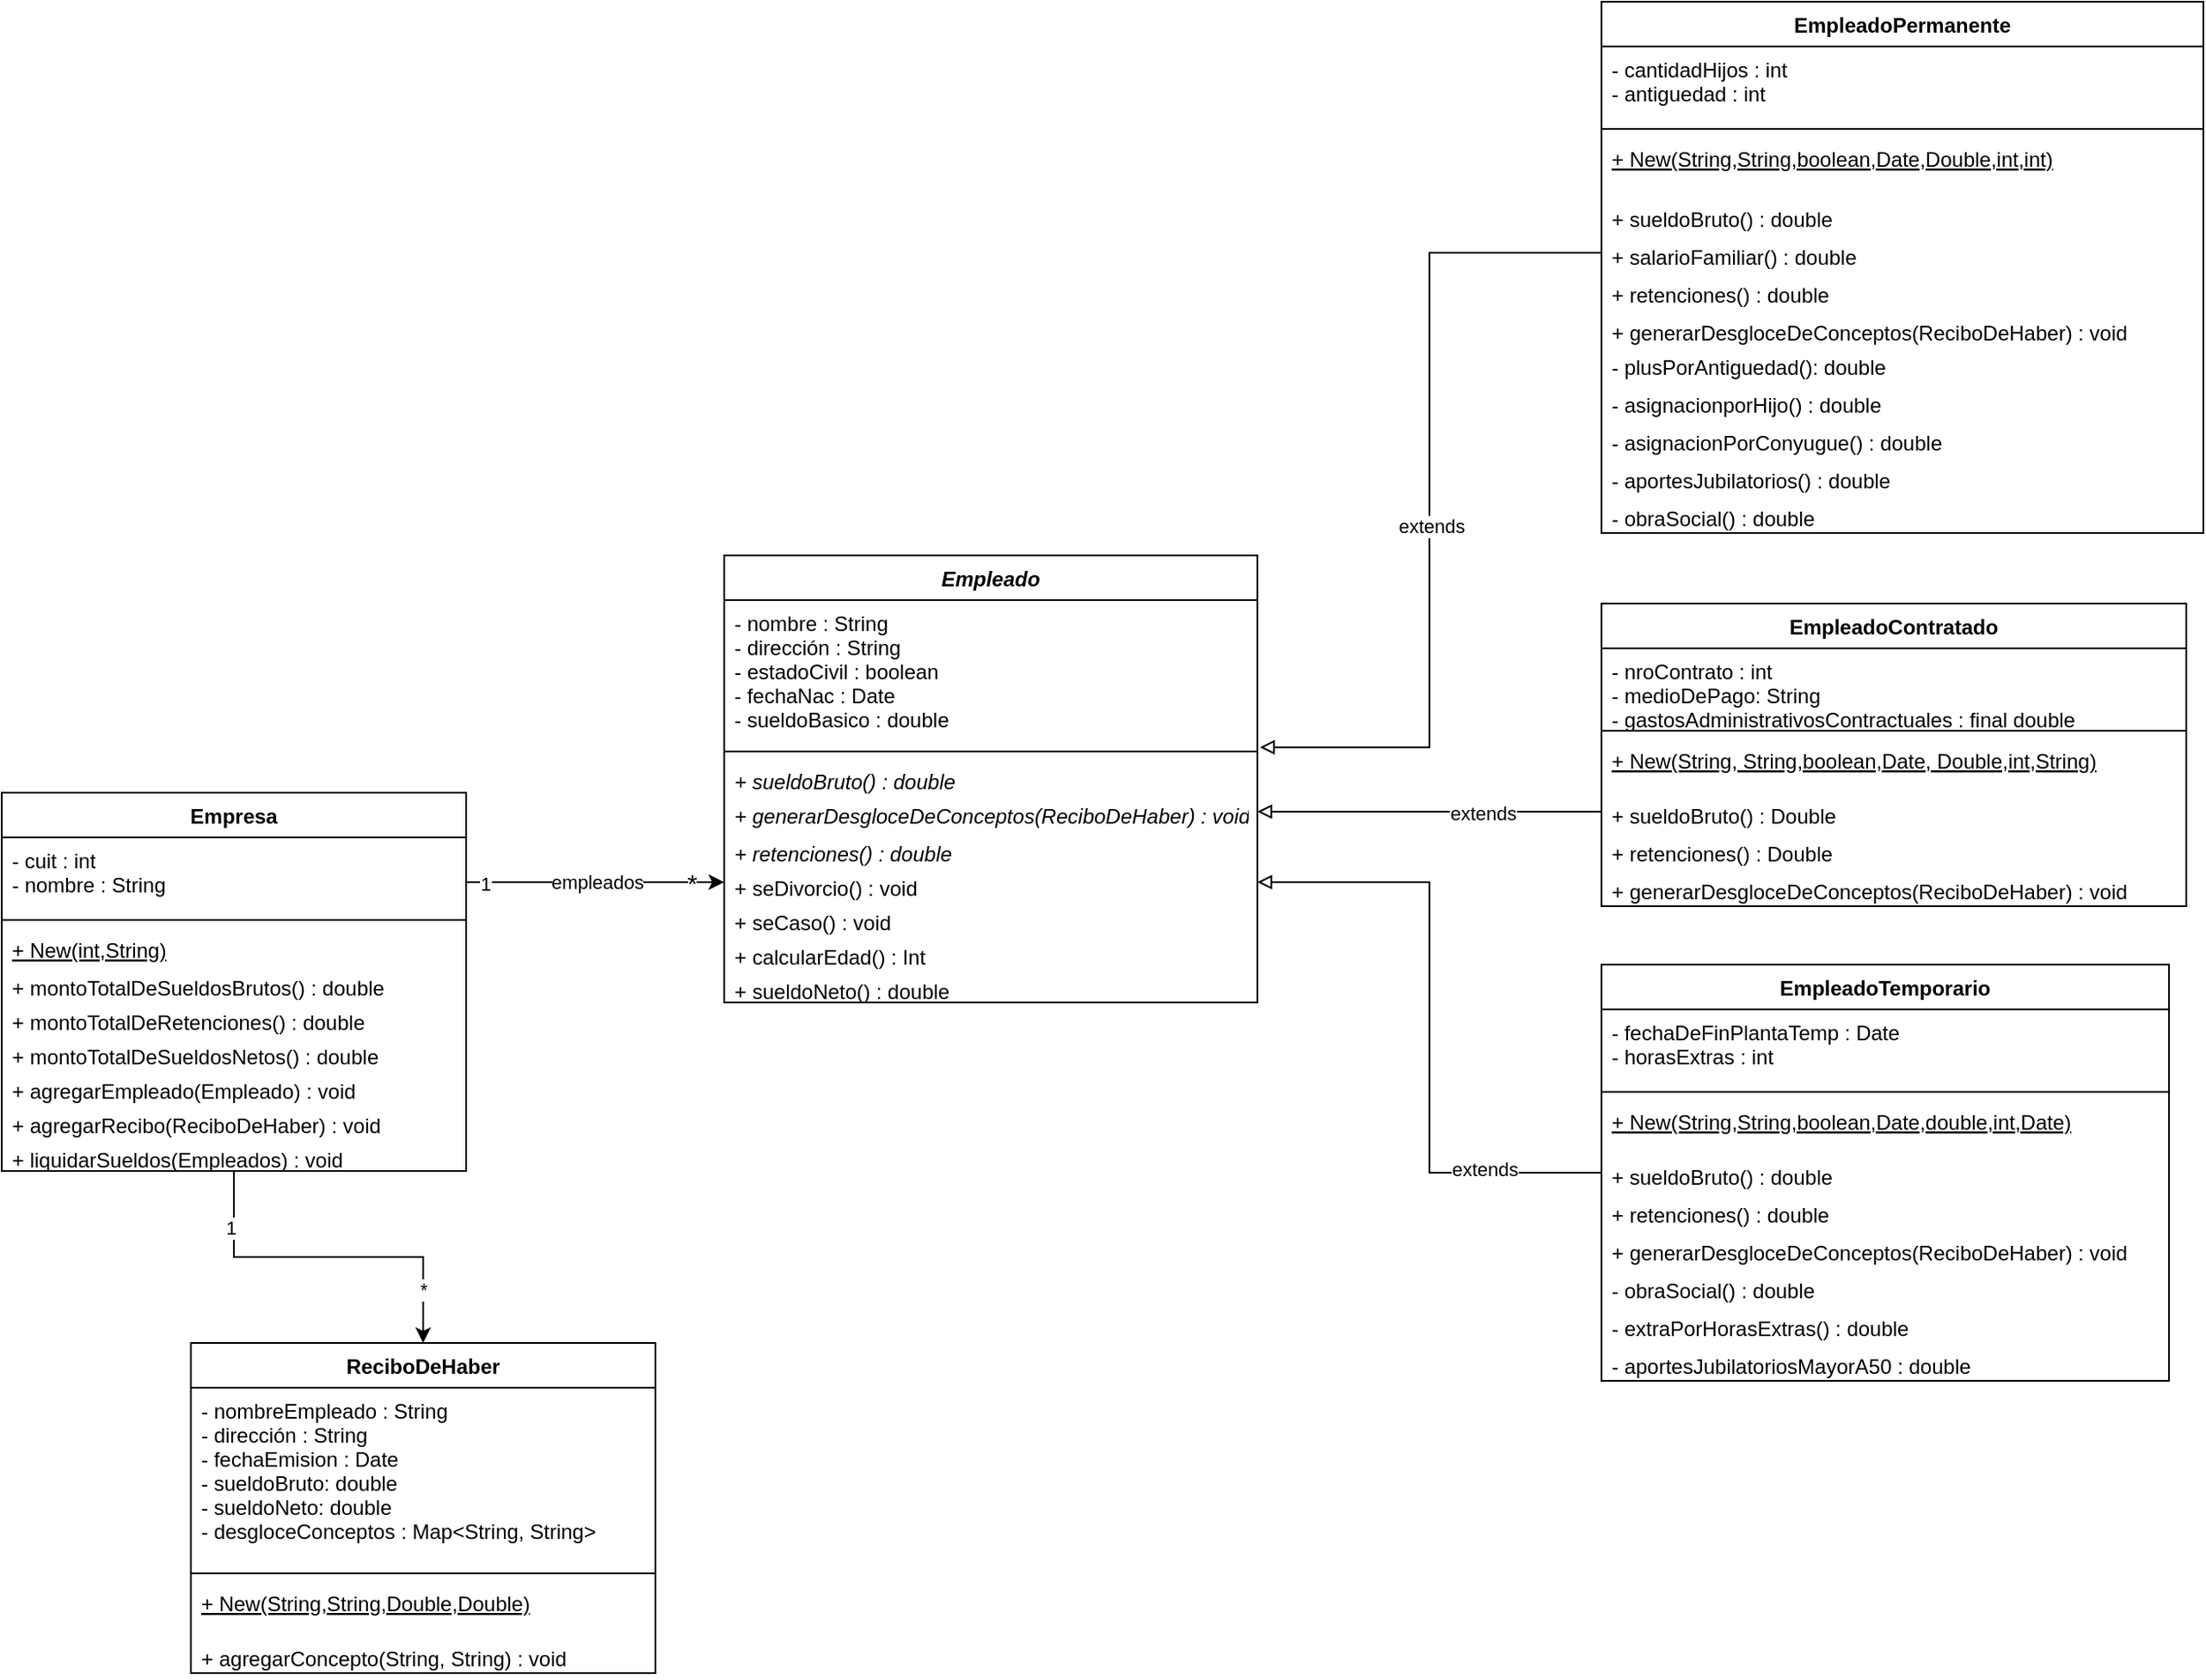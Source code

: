 <mxfile version="15.2.9" type="device"><diagram id="C5RBs43oDa-KdzZeNtuy" name="Page-1"><mxGraphModel dx="2249" dy="1896" grid="1" gridSize="10" guides="1" tooltips="1" connect="1" arrows="1" fold="1" page="1" pageScale="1" pageWidth="827" pageHeight="1169" math="0" shadow="0"><root><mxCell id="WIyWlLk6GJQsqaUBKTNV-0"/><mxCell id="WIyWlLk6GJQsqaUBKTNV-1" parent="WIyWlLk6GJQsqaUBKTNV-0"/><mxCell id="oteLHq6msY-O4S0UdepF-5" value="Empleado&#10;" style="swimlane;fontStyle=3;align=center;verticalAlign=top;childLayout=stackLayout;horizontal=1;startSize=26;horizontalStack=0;resizeParent=1;resizeParentMax=0;resizeLast=0;collapsible=1;marginBottom=0;" parent="WIyWlLk6GJQsqaUBKTNV-1" vertex="1"><mxGeometry x="210" y="-308" width="310" height="260" as="geometry"/></mxCell><mxCell id="oteLHq6msY-O4S0UdepF-6" value="- nombre : String&#10;- dirección : String&#10;- estadoCivil : boolean&#10;- fechaNac : Date&#10;- sueldoBasico : double" style="text;strokeColor=none;fillColor=none;align=left;verticalAlign=top;spacingLeft=4;spacingRight=4;overflow=hidden;rotatable=0;points=[[0,0.5],[1,0.5]];portConstraint=eastwest;" parent="oteLHq6msY-O4S0UdepF-5" vertex="1"><mxGeometry y="26" width="310" height="84" as="geometry"/></mxCell><mxCell id="oteLHq6msY-O4S0UdepF-7" value="" style="line;strokeWidth=1;fillColor=none;align=left;verticalAlign=middle;spacingTop=-1;spacingLeft=3;spacingRight=3;rotatable=0;labelPosition=right;points=[];portConstraint=eastwest;" parent="oteLHq6msY-O4S0UdepF-5" vertex="1"><mxGeometry y="110" width="310" height="8" as="geometry"/></mxCell><mxCell id="1tIq5mhvCaKbppnE6KMK-0" value="+ sueldoBruto() : double&#10;" style="text;strokeColor=none;fillColor=none;align=left;verticalAlign=top;spacingLeft=4;spacingRight=4;overflow=hidden;rotatable=0;points=[[0,0.5],[1,0.5]];portConstraint=eastwest;fontStyle=2;labelBorderColor=none;" parent="oteLHq6msY-O4S0UdepF-5" vertex="1"><mxGeometry y="118" width="310" height="20" as="geometry"/></mxCell><mxCell id="1tIq5mhvCaKbppnE6KMK-2" value="+ generarDesgloceDeConceptos(ReciboDeHaber) : void&#10;" style="text;strokeColor=none;fillColor=none;align=left;verticalAlign=top;spacingLeft=4;spacingRight=4;overflow=hidden;rotatable=0;points=[[0,0.5],[1,0.5]];portConstraint=eastwest;fontStyle=2;labelBorderColor=none;" parent="oteLHq6msY-O4S0UdepF-5" vertex="1"><mxGeometry y="138" width="310" height="22" as="geometry"/></mxCell><mxCell id="1tIq5mhvCaKbppnE6KMK-1" value="+ retenciones() : double&#10;" style="text;strokeColor=none;fillColor=none;align=left;verticalAlign=top;spacingLeft=4;spacingRight=4;overflow=hidden;rotatable=0;points=[[0,0.5],[1,0.5]];portConstraint=eastwest;fontStyle=2;labelBorderColor=none;" parent="oteLHq6msY-O4S0UdepF-5" vertex="1"><mxGeometry y="160" width="310" height="20" as="geometry"/></mxCell><mxCell id="1tIq5mhvCaKbppnE6KMK-40" value="+ seDivorcio() : void&#10;" style="text;strokeColor=none;fillColor=none;align=left;verticalAlign=top;spacingLeft=4;spacingRight=4;overflow=hidden;rotatable=0;points=[[0,0.5],[1,0.5]];portConstraint=eastwest;fontStyle=0;labelBorderColor=none;" parent="oteLHq6msY-O4S0UdepF-5" vertex="1"><mxGeometry y="180" width="310" height="20" as="geometry"/></mxCell><mxCell id="1tIq5mhvCaKbppnE6KMK-39" value="+ seCaso() : void&#10;" style="text;strokeColor=none;fillColor=none;align=left;verticalAlign=top;spacingLeft=4;spacingRight=4;overflow=hidden;rotatable=0;points=[[0,0.5],[1,0.5]];portConstraint=eastwest;fontStyle=0;labelBorderColor=none;" parent="oteLHq6msY-O4S0UdepF-5" vertex="1"><mxGeometry y="200" width="310" height="20" as="geometry"/></mxCell><mxCell id="1tIq5mhvCaKbppnE6KMK-5" value="+ calcularEdad() : Int&#10;" style="text;strokeColor=none;fillColor=none;align=left;verticalAlign=top;spacingLeft=4;spacingRight=4;overflow=hidden;rotatable=0;points=[[0,0.5],[1,0.5]];portConstraint=eastwest;fontStyle=0;labelBorderColor=none;" parent="oteLHq6msY-O4S0UdepF-5" vertex="1"><mxGeometry y="220" width="310" height="20" as="geometry"/></mxCell><mxCell id="1tIq5mhvCaKbppnE6KMK-41" value="+ sueldoNeto() : double&#10;" style="text;strokeColor=none;fillColor=none;align=left;verticalAlign=top;spacingLeft=4;spacingRight=4;overflow=hidden;rotatable=0;points=[[0,0.5],[1,0.5]];portConstraint=eastwest;fontStyle=0;labelBorderColor=none;" parent="oteLHq6msY-O4S0UdepF-5" vertex="1"><mxGeometry y="240" width="310" height="20" as="geometry"/></mxCell><mxCell id="oteLHq6msY-O4S0UdepF-9" value="EmpleadoTemporario&#10;&#10;" style="swimlane;fontStyle=1;align=center;verticalAlign=top;childLayout=stackLayout;horizontal=1;startSize=26;horizontalStack=0;resizeParent=1;resizeParentMax=0;resizeLast=0;collapsible=1;marginBottom=0;" parent="WIyWlLk6GJQsqaUBKTNV-1" vertex="1"><mxGeometry x="720" y="-70" width="330" height="242" as="geometry"/></mxCell><mxCell id="oteLHq6msY-O4S0UdepF-10" value="- fechaDeFinPlantaTemp : Date&#10;- horasExtras : int" style="text;strokeColor=none;fillColor=none;align=left;verticalAlign=top;spacingLeft=4;spacingRight=4;overflow=hidden;rotatable=0;points=[[0,0.5],[1,0.5]];portConstraint=eastwest;" parent="oteLHq6msY-O4S0UdepF-9" vertex="1"><mxGeometry y="26" width="330" height="44" as="geometry"/></mxCell><mxCell id="oteLHq6msY-O4S0UdepF-11" value="" style="line;strokeWidth=1;fillColor=none;align=left;verticalAlign=middle;spacingTop=-1;spacingLeft=3;spacingRight=3;rotatable=0;labelPosition=right;points=[];portConstraint=eastwest;" parent="oteLHq6msY-O4S0UdepF-9" vertex="1"><mxGeometry y="70" width="330" height="8" as="geometry"/></mxCell><mxCell id="1tIq5mhvCaKbppnE6KMK-12" value="+ New(String,String,boolean,Date,double,int,Date)&#10;" style="text;strokeColor=none;fillColor=none;align=left;verticalAlign=top;spacingLeft=4;spacingRight=4;overflow=hidden;rotatable=0;points=[[0,0.5],[1,0.5]];portConstraint=eastwest;fontStyle=4" parent="oteLHq6msY-O4S0UdepF-9" vertex="1"><mxGeometry y="78" width="330" height="32" as="geometry"/></mxCell><mxCell id="1tIq5mhvCaKbppnE6KMK-14" value="+ sueldoBruto() : double" style="text;strokeColor=none;fillColor=none;align=left;verticalAlign=top;spacingLeft=4;spacingRight=4;overflow=hidden;rotatable=0;points=[[0,0.5],[1,0.5]];portConstraint=eastwest;" parent="oteLHq6msY-O4S0UdepF-9" vertex="1"><mxGeometry y="110" width="330" height="22" as="geometry"/></mxCell><mxCell id="1tIq5mhvCaKbppnE6KMK-15" value="+ retenciones() : double" style="text;strokeColor=none;fillColor=none;align=left;verticalAlign=top;spacingLeft=4;spacingRight=4;overflow=hidden;rotatable=0;points=[[0,0.5],[1,0.5]];portConstraint=eastwest;" parent="oteLHq6msY-O4S0UdepF-9" vertex="1"><mxGeometry y="132" width="330" height="22" as="geometry"/></mxCell><mxCell id="1tIq5mhvCaKbppnE6KMK-16" value="+ generarDesgloceDeConceptos(ReciboDeHaber) : void" style="text;strokeColor=none;fillColor=none;align=left;verticalAlign=top;spacingLeft=4;spacingRight=4;overflow=hidden;rotatable=0;points=[[0,0.5],[1,0.5]];portConstraint=eastwest;" parent="oteLHq6msY-O4S0UdepF-9" vertex="1"><mxGeometry y="154" width="330" height="22" as="geometry"/></mxCell><mxCell id="1tIq5mhvCaKbppnE6KMK-31" value="- obraSocial() : double" style="text;strokeColor=none;fillColor=none;align=left;verticalAlign=top;spacingLeft=4;spacingRight=4;overflow=hidden;rotatable=0;points=[[0,0.5],[1,0.5]];portConstraint=eastwest;" parent="oteLHq6msY-O4S0UdepF-9" vertex="1"><mxGeometry y="176" width="330" height="22" as="geometry"/></mxCell><mxCell id="1tIq5mhvCaKbppnE6KMK-32" value="- extraPorHorasExtras() : double" style="text;strokeColor=none;fillColor=none;align=left;verticalAlign=top;spacingLeft=4;spacingRight=4;overflow=hidden;rotatable=0;points=[[0,0.5],[1,0.5]];portConstraint=eastwest;" parent="oteLHq6msY-O4S0UdepF-9" vertex="1"><mxGeometry y="198" width="330" height="22" as="geometry"/></mxCell><mxCell id="1tIq5mhvCaKbppnE6KMK-33" value="- aportesJubilatoriosMayorA50 : double" style="text;strokeColor=none;fillColor=none;align=left;verticalAlign=top;spacingLeft=4;spacingRight=4;overflow=hidden;rotatable=0;points=[[0,0.5],[1,0.5]];portConstraint=eastwest;" parent="oteLHq6msY-O4S0UdepF-9" vertex="1"><mxGeometry y="220" width="330" height="22" as="geometry"/></mxCell><mxCell id="oteLHq6msY-O4S0UdepF-13" value="EmpleadoPermanente&#10;&#10;" style="swimlane;fontStyle=1;align=center;verticalAlign=top;childLayout=stackLayout;horizontal=1;startSize=26;horizontalStack=0;resizeParent=1;resizeParentMax=0;resizeLast=0;collapsible=1;marginBottom=0;" parent="WIyWlLk6GJQsqaUBKTNV-1" vertex="1"><mxGeometry x="720" y="-630" width="350" height="309" as="geometry"/></mxCell><mxCell id="oteLHq6msY-O4S0UdepF-14" value="- cantidadHijos : int&#10;- antiguedad : int" style="text;strokeColor=none;fillColor=none;align=left;verticalAlign=top;spacingLeft=4;spacingRight=4;overflow=hidden;rotatable=0;points=[[0,0.5],[1,0.5]];portConstraint=eastwest;" parent="oteLHq6msY-O4S0UdepF-13" vertex="1"><mxGeometry y="26" width="350" height="44" as="geometry"/></mxCell><mxCell id="oteLHq6msY-O4S0UdepF-15" value="" style="line;strokeWidth=1;fillColor=none;align=left;verticalAlign=middle;spacingTop=-1;spacingLeft=3;spacingRight=3;rotatable=0;labelPosition=right;points=[];portConstraint=eastwest;" parent="oteLHq6msY-O4S0UdepF-13" vertex="1"><mxGeometry y="70" width="350" height="8" as="geometry"/></mxCell><mxCell id="1tIq5mhvCaKbppnE6KMK-17" value="+ New(String,String,boolean,Date,Double,int,int)" style="text;strokeColor=none;fillColor=none;align=left;verticalAlign=top;spacingLeft=4;spacingRight=4;overflow=hidden;rotatable=0;points=[[0,0.5],[1,0.5]];portConstraint=eastwest;fontStyle=4" parent="oteLHq6msY-O4S0UdepF-13" vertex="1"><mxGeometry y="78" width="350" height="35" as="geometry"/></mxCell><mxCell id="1tIq5mhvCaKbppnE6KMK-19" value="+ sueldoBruto() : double" style="text;strokeColor=none;fillColor=none;align=left;verticalAlign=top;spacingLeft=4;spacingRight=4;overflow=hidden;rotatable=0;points=[[0,0.5],[1,0.5]];portConstraint=eastwest;" parent="oteLHq6msY-O4S0UdepF-13" vertex="1"><mxGeometry y="113" width="350" height="22" as="geometry"/></mxCell><mxCell id="1tIq5mhvCaKbppnE6KMK-37" value="+ salarioFamiliar() : double" style="text;strokeColor=none;fillColor=none;align=left;verticalAlign=top;spacingLeft=4;spacingRight=4;overflow=hidden;rotatable=0;points=[[0,0.5],[1,0.5]];portConstraint=eastwest;" parent="oteLHq6msY-O4S0UdepF-13" vertex="1"><mxGeometry y="135" width="350" height="22" as="geometry"/></mxCell><mxCell id="1tIq5mhvCaKbppnE6KMK-20" value="+ retenciones() : double" style="text;strokeColor=none;fillColor=none;align=left;verticalAlign=top;spacingLeft=4;spacingRight=4;overflow=hidden;rotatable=0;points=[[0,0.5],[1,0.5]];portConstraint=eastwest;" parent="oteLHq6msY-O4S0UdepF-13" vertex="1"><mxGeometry y="157" width="350" height="22" as="geometry"/></mxCell><mxCell id="g-QJww3usYHyYgk2shWV-26" value="+ generarDesgloceDeConceptos(ReciboDeHaber) : void&#10;" style="text;strokeColor=none;fillColor=none;align=left;verticalAlign=top;spacingLeft=4;spacingRight=4;overflow=hidden;rotatable=0;points=[[0,0.5],[1,0.5]];portConstraint=eastwest;fontStyle=0;labelBorderColor=none;" parent="oteLHq6msY-O4S0UdepF-13" vertex="1"><mxGeometry y="179" width="350" height="20" as="geometry"/></mxCell><mxCell id="1tIq5mhvCaKbppnE6KMK-36" value="- plusPorAntiguedad(): double" style="text;strokeColor=none;fillColor=none;align=left;verticalAlign=top;spacingLeft=4;spacingRight=4;overflow=hidden;rotatable=0;points=[[0,0.5],[1,0.5]];portConstraint=eastwest;" parent="oteLHq6msY-O4S0UdepF-13" vertex="1"><mxGeometry y="199" width="350" height="22" as="geometry"/></mxCell><mxCell id="wVxUuCz9_hRg5UpLduTQ-0" value="- asignacionporHijo() : double" style="text;strokeColor=none;fillColor=none;align=left;verticalAlign=top;spacingLeft=4;spacingRight=4;overflow=hidden;rotatable=0;points=[[0,0.5],[1,0.5]];portConstraint=eastwest;" parent="oteLHq6msY-O4S0UdepF-13" vertex="1"><mxGeometry y="221" width="350" height="22" as="geometry"/></mxCell><mxCell id="1tIq5mhvCaKbppnE6KMK-18" value="- asignacionPorConyugue() : double" style="text;strokeColor=none;fillColor=none;align=left;verticalAlign=top;spacingLeft=4;spacingRight=4;overflow=hidden;rotatable=0;points=[[0,0.5],[1,0.5]];portConstraint=eastwest;" parent="oteLHq6msY-O4S0UdepF-13" vertex="1"><mxGeometry y="243" width="350" height="22" as="geometry"/></mxCell><mxCell id="1tIq5mhvCaKbppnE6KMK-35" value="- aportesJubilatorios() : double" style="text;strokeColor=none;fillColor=none;align=left;verticalAlign=top;spacingLeft=4;spacingRight=4;overflow=hidden;rotatable=0;points=[[0,0.5],[1,0.5]];portConstraint=eastwest;" parent="oteLHq6msY-O4S0UdepF-13" vertex="1"><mxGeometry y="265" width="350" height="22" as="geometry"/></mxCell><mxCell id="wVxUuCz9_hRg5UpLduTQ-1" value="- obraSocial() : double" style="text;strokeColor=none;fillColor=none;align=left;verticalAlign=top;spacingLeft=4;spacingRight=4;overflow=hidden;rotatable=0;points=[[0,0.5],[1,0.5]];portConstraint=eastwest;" parent="oteLHq6msY-O4S0UdepF-13" vertex="1"><mxGeometry y="287" width="350" height="22" as="geometry"/></mxCell><mxCell id="oteLHq6msY-O4S0UdepF-83" value="EmpleadoContratado&#10;&#10;" style="swimlane;fontStyle=1;align=center;verticalAlign=top;childLayout=stackLayout;horizontal=1;startSize=26;horizontalStack=0;resizeParent=1;resizeParentMax=0;resizeLast=0;collapsible=1;marginBottom=0;" parent="WIyWlLk6GJQsqaUBKTNV-1" vertex="1"><mxGeometry x="720" y="-280" width="340" height="176" as="geometry"/></mxCell><mxCell id="oteLHq6msY-O4S0UdepF-84" value="- nroContrato : int&#10;- medioDePago: String&#10;- gastosAdministrativosContractuales : final double" style="text;strokeColor=none;fillColor=none;align=left;verticalAlign=top;spacingLeft=4;spacingRight=4;overflow=hidden;rotatable=0;points=[[0,0.5],[1,0.5]];portConstraint=eastwest;" parent="oteLHq6msY-O4S0UdepF-83" vertex="1"><mxGeometry y="26" width="340" height="44" as="geometry"/></mxCell><mxCell id="oteLHq6msY-O4S0UdepF-85" value="" style="line;strokeWidth=1;fillColor=none;align=left;verticalAlign=middle;spacingTop=-1;spacingLeft=3;spacingRight=3;rotatable=0;labelPosition=right;points=[];portConstraint=eastwest;" parent="oteLHq6msY-O4S0UdepF-83" vertex="1"><mxGeometry y="70" width="340" height="8" as="geometry"/></mxCell><mxCell id="wVxUuCz9_hRg5UpLduTQ-2" value="+ New(String, String,boolean,Date, Double,int,String)&#10;" style="text;strokeColor=none;fillColor=none;align=left;verticalAlign=top;spacingLeft=4;spacingRight=4;overflow=hidden;rotatable=0;points=[[0,0.5],[1,0.5]];portConstraint=eastwest;fontStyle=4" parent="oteLHq6msY-O4S0UdepF-83" vertex="1"><mxGeometry y="78" width="340" height="32" as="geometry"/></mxCell><mxCell id="1tIq5mhvCaKbppnE6KMK-9" value="+ sueldoBruto() : Double" style="text;strokeColor=none;fillColor=none;align=left;verticalAlign=top;spacingLeft=4;spacingRight=4;overflow=hidden;rotatable=0;points=[[0,0.5],[1,0.5]];portConstraint=eastwest;" parent="oteLHq6msY-O4S0UdepF-83" vertex="1"><mxGeometry y="110" width="340" height="22" as="geometry"/></mxCell><mxCell id="1tIq5mhvCaKbppnE6KMK-10" value="+ retenciones() : Double" style="text;strokeColor=none;fillColor=none;align=left;verticalAlign=top;spacingLeft=4;spacingRight=4;overflow=hidden;rotatable=0;points=[[0,0.5],[1,0.5]];portConstraint=eastwest;" parent="oteLHq6msY-O4S0UdepF-83" vertex="1"><mxGeometry y="132" width="340" height="22" as="geometry"/></mxCell><mxCell id="1tIq5mhvCaKbppnE6KMK-11" value="+ generarDesgloceDeConceptos(ReciboDeHaber) : void" style="text;strokeColor=none;fillColor=none;align=left;verticalAlign=top;spacingLeft=4;spacingRight=4;overflow=hidden;rotatable=0;points=[[0,0.5],[1,0.5]];portConstraint=eastwest;" parent="oteLHq6msY-O4S0UdepF-83" vertex="1"><mxGeometry y="154" width="340" height="22" as="geometry"/></mxCell><mxCell id="g-QJww3usYHyYgk2shWV-14" style="edgeStyle=orthogonalEdgeStyle;rounded=0;orthogonalLoop=1;jettySize=auto;html=1;entryX=0.5;entryY=0;entryDx=0;entryDy=0;endArrow=classic;endFill=1;" parent="WIyWlLk6GJQsqaUBKTNV-1" source="4QaSraY-e_V5gXXZRzCh-1" target="oteLHq6msY-O4S0UdepF-33" edge="1"><mxGeometry relative="1" as="geometry"/></mxCell><mxCell id="g-QJww3usYHyYgk2shWV-15" value="1" style="edgeLabel;html=1;align=center;verticalAlign=middle;resizable=0;points=[];" parent="g-QJww3usYHyYgk2shWV-14" vertex="1" connectable="0"><mxGeometry x="-0.687" y="-2" relative="1" as="geometry"><mxPoint as="offset"/></mxGeometry></mxCell><mxCell id="g-QJww3usYHyYgk2shWV-16" value="*" style="edgeLabel;html=1;align=center;verticalAlign=middle;resizable=0;points=[];" parent="g-QJww3usYHyYgk2shWV-14" vertex="1" connectable="0"><mxGeometry x="0.698" relative="1" as="geometry"><mxPoint as="offset"/></mxGeometry></mxCell><mxCell id="4QaSraY-e_V5gXXZRzCh-1" value="Empresa" style="swimlane;fontStyle=1;align=center;verticalAlign=top;childLayout=stackLayout;horizontal=1;startSize=26;horizontalStack=0;resizeParent=1;resizeParentMax=0;resizeLast=0;collapsible=1;marginBottom=0;" parent="WIyWlLk6GJQsqaUBKTNV-1" vertex="1"><mxGeometry x="-210" y="-170" width="270" height="220" as="geometry"/></mxCell><mxCell id="4QaSraY-e_V5gXXZRzCh-2" value="- cuit : int&#10;- nombre : String" style="text;strokeColor=none;fillColor=none;align=left;verticalAlign=top;spacingLeft=4;spacingRight=4;overflow=hidden;rotatable=0;points=[[0,0.5],[1,0.5]];portConstraint=eastwest;" parent="4QaSraY-e_V5gXXZRzCh-1" vertex="1"><mxGeometry y="26" width="270" height="44" as="geometry"/></mxCell><mxCell id="4QaSraY-e_V5gXXZRzCh-3" value="" style="line;strokeWidth=1;fillColor=none;align=left;verticalAlign=middle;spacingTop=-1;spacingLeft=3;spacingRight=3;rotatable=0;labelPosition=right;points=[];portConstraint=eastwest;" parent="4QaSraY-e_V5gXXZRzCh-1" vertex="1"><mxGeometry y="70" width="270" height="8" as="geometry"/></mxCell><mxCell id="1tIq5mhvCaKbppnE6KMK-25" value="+ New(int,String)" style="text;strokeColor=none;fillColor=none;align=left;verticalAlign=top;spacingLeft=4;spacingRight=4;overflow=hidden;rotatable=0;points=[[0,0.5],[1,0.5]];portConstraint=eastwest;fontStyle=4" parent="4QaSraY-e_V5gXXZRzCh-1" vertex="1"><mxGeometry y="78" width="270" height="22" as="geometry"/></mxCell><mxCell id="1tIq5mhvCaKbppnE6KMK-26" value="+ montoTotalDeSueldosBrutos() : double" style="text;strokeColor=none;fillColor=none;align=left;verticalAlign=top;spacingLeft=4;spacingRight=4;overflow=hidden;rotatable=0;points=[[0,0.5],[1,0.5]];portConstraint=eastwest;fontStyle=0;labelBorderColor=none;" parent="4QaSraY-e_V5gXXZRzCh-1" vertex="1"><mxGeometry y="100" width="270" height="20" as="geometry"/></mxCell><mxCell id="1tIq5mhvCaKbppnE6KMK-27" value="+ montoTotalDeRetenciones() : double" style="text;strokeColor=none;fillColor=none;align=left;verticalAlign=top;spacingLeft=4;spacingRight=4;overflow=hidden;rotatable=0;points=[[0,0.5],[1,0.5]];portConstraint=eastwest;fontStyle=0;labelBorderColor=none;" parent="4QaSraY-e_V5gXXZRzCh-1" vertex="1"><mxGeometry y="120" width="270" height="20" as="geometry"/></mxCell><mxCell id="1tIq5mhvCaKbppnE6KMK-28" value="+ montoTotalDeSueldosNetos() : double" style="text;strokeColor=none;fillColor=none;align=left;verticalAlign=top;spacingLeft=4;spacingRight=4;overflow=hidden;rotatable=0;points=[[0,0.5],[1,0.5]];portConstraint=eastwest;fontStyle=0;labelBorderColor=none;" parent="4QaSraY-e_V5gXXZRzCh-1" vertex="1"><mxGeometry y="140" width="270" height="20" as="geometry"/></mxCell><mxCell id="1tIq5mhvCaKbppnE6KMK-38" value="+ agregarEmpleado(Empleado) : void" style="text;strokeColor=none;fillColor=none;align=left;verticalAlign=top;spacingLeft=4;spacingRight=4;overflow=hidden;rotatable=0;points=[[0,0.5],[1,0.5]];portConstraint=eastwest;fontStyle=0;labelBorderColor=none;" parent="4QaSraY-e_V5gXXZRzCh-1" vertex="1"><mxGeometry y="160" width="270" height="20" as="geometry"/></mxCell><mxCell id="g-QJww3usYHyYgk2shWV-27" value="+ agregarRecibo(ReciboDeHaber) : void" style="text;strokeColor=none;fillColor=none;align=left;verticalAlign=top;spacingLeft=4;spacingRight=4;overflow=hidden;rotatable=0;points=[[0,0.5],[1,0.5]];portConstraint=eastwest;fontStyle=0;labelBorderColor=none;" parent="4QaSraY-e_V5gXXZRzCh-1" vertex="1"><mxGeometry y="180" width="270" height="20" as="geometry"/></mxCell><mxCell id="1tIq5mhvCaKbppnE6KMK-29" value="+ liquidarSueldos(Empleados) : void" style="text;strokeColor=none;fillColor=none;align=left;verticalAlign=top;spacingLeft=4;spacingRight=4;overflow=hidden;rotatable=0;points=[[0,0.5],[1,0.5]];portConstraint=eastwest;fontStyle=0;labelBorderColor=none;" parent="4QaSraY-e_V5gXXZRzCh-1" vertex="1"><mxGeometry y="200" width="270" height="20" as="geometry"/></mxCell><mxCell id="4QaSraY-e_V5gXXZRzCh-5" style="edgeStyle=orthogonalEdgeStyle;rounded=0;orthogonalLoop=1;jettySize=auto;html=1;entryX=0;entryY=0.5;entryDx=0;entryDy=0;" parent="WIyWlLk6GJQsqaUBKTNV-1" source="4QaSraY-e_V5gXXZRzCh-2" target="1tIq5mhvCaKbppnE6KMK-40" edge="1"><mxGeometry relative="1" as="geometry"><Array as="points"><mxPoint x="50" y="-118"/><mxPoint x="50" y="-118"/></Array></mxGeometry></mxCell><mxCell id="4QaSraY-e_V5gXXZRzCh-6" value="1" style="edgeLabel;html=1;align=center;verticalAlign=middle;resizable=0;points=[];fontSize=11;" parent="4QaSraY-e_V5gXXZRzCh-5" vertex="1" connectable="0"><mxGeometry x="-0.852" y="-1" relative="1" as="geometry"><mxPoint as="offset"/></mxGeometry></mxCell><mxCell id="4QaSraY-e_V5gXXZRzCh-7" value="empleados" style="edgeLabel;html=1;align=center;verticalAlign=middle;resizable=0;points=[];fontSize=11;" parent="4QaSraY-e_V5gXXZRzCh-5" vertex="1" connectable="0"><mxGeometry x="-0.547" relative="1" as="geometry"><mxPoint x="42" as="offset"/></mxGeometry></mxCell><mxCell id="4QaSraY-e_V5gXXZRzCh-8" value="*" style="edgeLabel;html=1;align=center;verticalAlign=middle;resizable=0;points=[];fontSize=15;" parent="4QaSraY-e_V5gXXZRzCh-5" vertex="1" connectable="0"><mxGeometry x="0.741" relative="1" as="geometry"><mxPoint as="offset"/></mxGeometry></mxCell><mxCell id="oteLHq6msY-O4S0UdepF-33" value="ReciboDeHaber" style="swimlane;fontStyle=1;align=center;verticalAlign=top;childLayout=stackLayout;horizontal=1;startSize=26;horizontalStack=0;resizeParent=1;resizeParentMax=0;resizeLast=0;collapsible=1;marginBottom=0;" parent="WIyWlLk6GJQsqaUBKTNV-1" vertex="1"><mxGeometry x="-100" y="150" width="270" height="192" as="geometry"/></mxCell><mxCell id="oteLHq6msY-O4S0UdepF-34" value="- nombreEmpleado : String&#10;- dirección : String&#10;- fechaEmision : Date&#10;- sueldoBruto: double&#10;- sueldoNeto: double&#10;- desgloceConceptos : Map&lt;String, String&gt;" style="text;strokeColor=none;fillColor=none;align=left;verticalAlign=top;spacingLeft=4;spacingRight=4;overflow=hidden;rotatable=0;points=[[0,0.5],[1,0.5]];portConstraint=eastwest;" parent="oteLHq6msY-O4S0UdepF-33" vertex="1"><mxGeometry y="26" width="270" height="104" as="geometry"/></mxCell><mxCell id="oteLHq6msY-O4S0UdepF-35" value="" style="line;strokeWidth=1;fillColor=none;align=left;verticalAlign=middle;spacingTop=-1;spacingLeft=3;spacingRight=3;rotatable=0;labelPosition=right;points=[];portConstraint=eastwest;" parent="oteLHq6msY-O4S0UdepF-33" vertex="1"><mxGeometry y="130" width="270" height="8" as="geometry"/></mxCell><mxCell id="1tIq5mhvCaKbppnE6KMK-22" value="+ New(String,String,Double,Double)" style="text;strokeColor=none;fillColor=none;align=left;verticalAlign=top;spacingLeft=4;spacingRight=4;overflow=hidden;rotatable=0;points=[[0,0.5],[1,0.5]];portConstraint=eastwest;fontStyle=4" parent="oteLHq6msY-O4S0UdepF-33" vertex="1"><mxGeometry y="138" width="270" height="32" as="geometry"/></mxCell><mxCell id="1tIq5mhvCaKbppnE6KMK-23" value="+ agregarConcepto(String, String) : void" style="text;strokeColor=none;fillColor=none;align=left;verticalAlign=top;spacingLeft=4;spacingRight=4;overflow=hidden;rotatable=0;points=[[0,0.5],[1,0.5]];portConstraint=eastwest;" parent="oteLHq6msY-O4S0UdepF-33" vertex="1"><mxGeometry y="170" width="270" height="22" as="geometry"/></mxCell><mxCell id="g-QJww3usYHyYgk2shWV-3" style="edgeStyle=orthogonalEdgeStyle;rounded=0;orthogonalLoop=1;jettySize=auto;html=1;entryX=1.005;entryY=1.019;entryDx=0;entryDy=0;entryPerimeter=0;endArrow=block;endFill=0;" parent="WIyWlLk6GJQsqaUBKTNV-1" source="1tIq5mhvCaKbppnE6KMK-37" target="oteLHq6msY-O4S0UdepF-6" edge="1"><mxGeometry relative="1" as="geometry"/></mxCell><mxCell id="g-QJww3usYHyYgk2shWV-6" value="extends" style="edgeLabel;html=1;align=center;verticalAlign=middle;resizable=0;points=[];" parent="g-QJww3usYHyYgk2shWV-3" vertex="1" connectable="0"><mxGeometry x="0.065" y="1" relative="1" as="geometry"><mxPoint as="offset"/></mxGeometry></mxCell><mxCell id="g-QJww3usYHyYgk2shWV-4" style="edgeStyle=orthogonalEdgeStyle;rounded=0;orthogonalLoop=1;jettySize=auto;html=1;entryX=1;entryY=0.5;entryDx=0;entryDy=0;endArrow=block;endFill=0;" parent="WIyWlLk6GJQsqaUBKTNV-1" source="1tIq5mhvCaKbppnE6KMK-9" target="1tIq5mhvCaKbppnE6KMK-2" edge="1"><mxGeometry relative="1" as="geometry"/></mxCell><mxCell id="g-QJww3usYHyYgk2shWV-20" value="extends" style="edgeLabel;html=1;align=center;verticalAlign=middle;resizable=0;points=[];fontSize=11;" parent="g-QJww3usYHyYgk2shWV-4" vertex="1" connectable="0"><mxGeometry x="-0.305" y="1" relative="1" as="geometry"><mxPoint as="offset"/></mxGeometry></mxCell><mxCell id="g-QJww3usYHyYgk2shWV-5" style="edgeStyle=orthogonalEdgeStyle;rounded=0;orthogonalLoop=1;jettySize=auto;html=1;exitX=0;exitY=0.5;exitDx=0;exitDy=0;entryX=1;entryY=0.5;entryDx=0;entryDy=0;endArrow=block;endFill=0;" parent="WIyWlLk6GJQsqaUBKTNV-1" source="1tIq5mhvCaKbppnE6KMK-14" target="1tIq5mhvCaKbppnE6KMK-40" edge="1"><mxGeometry relative="1" as="geometry"/></mxCell><mxCell id="g-QJww3usYHyYgk2shWV-22" value="extends" style="edgeLabel;html=1;align=center;verticalAlign=middle;resizable=0;points=[];fontSize=11;" parent="g-QJww3usYHyYgk2shWV-5" vertex="1" connectable="0"><mxGeometry x="-0.631" y="-2" relative="1" as="geometry"><mxPoint as="offset"/></mxGeometry></mxCell></root></mxGraphModel></diagram></mxfile>